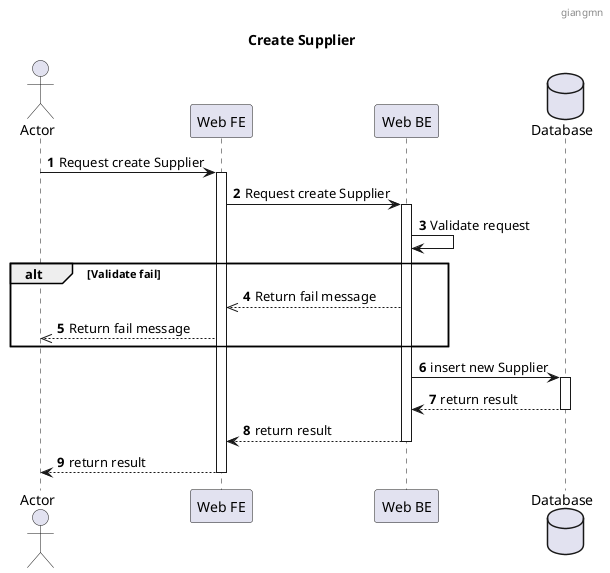 @startuml
header : giangmn
title: Create Supplier
autonumber

actor "Actor" as a
participant "Web FE" as fe
participant "Web BE" as be
database "Database" as db

a-> fe: Request create Supplier
fe++
fe -> be: Request create Supplier
be++
be -> be: Validate request
alt Validate fail
be -->> fe: Return fail message
fe -->> a: Return fail message
end

be -> db: insert new Supplier
db++
db --> be: return result
db--
be --> fe: return result
be--
fe--> a: return result
fe--

@enduml
